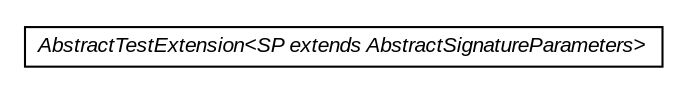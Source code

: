 #!/usr/local/bin/dot
#
# Class diagram 
# Generated by UMLGraph version R5_6-24-gf6e263 (http://www.umlgraph.org/)
#

digraph G {
	edge [fontname="arial",fontsize=10,labelfontname="arial",labelfontsize=10];
	node [fontname="arial",fontsize=10,shape=plaintext];
	nodesep=0.25;
	ranksep=0.5;
	// eu.europa.esig.dss.extension.AbstractTestExtension<SP extends eu.europa.esig.dss.AbstractSignatureParameters>
	c68492 [label=<<table title="eu.europa.esig.dss.extension.AbstractTestExtension" border="0" cellborder="1" cellspacing="0" cellpadding="2" port="p" href="./AbstractTestExtension.html">
		<tr><td><table border="0" cellspacing="0" cellpadding="1">
<tr><td align="center" balign="center"><font face="arial italic"> AbstractTestExtension&lt;SP extends AbstractSignatureParameters&gt; </font></td></tr>
		</table></td></tr>
		</table>>, URL="./AbstractTestExtension.html", fontname="arial", fontcolor="black", fontsize=10.0];
}


